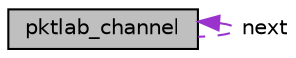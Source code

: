 digraph "pktlab_channel"
{
 // LATEX_PDF_SIZE
  edge [fontname="Helvetica",fontsize="10",labelfontname="Helvetica",labelfontsize="10"];
  node [fontname="Helvetica",fontsize="10",shape=record];
  Node1 [label="pktlab_channel",height=0.2,width=0.4,color="black", fillcolor="grey75", style="filled", fontcolor="black",tooltip="Structure for encoding/decoding channel lists in xpub and xsub messages."];
  Node1 -> Node1 [dir="back",color="darkorchid3",fontsize="10",style="dashed",label=" next" ,fontname="Helvetica"];
}
